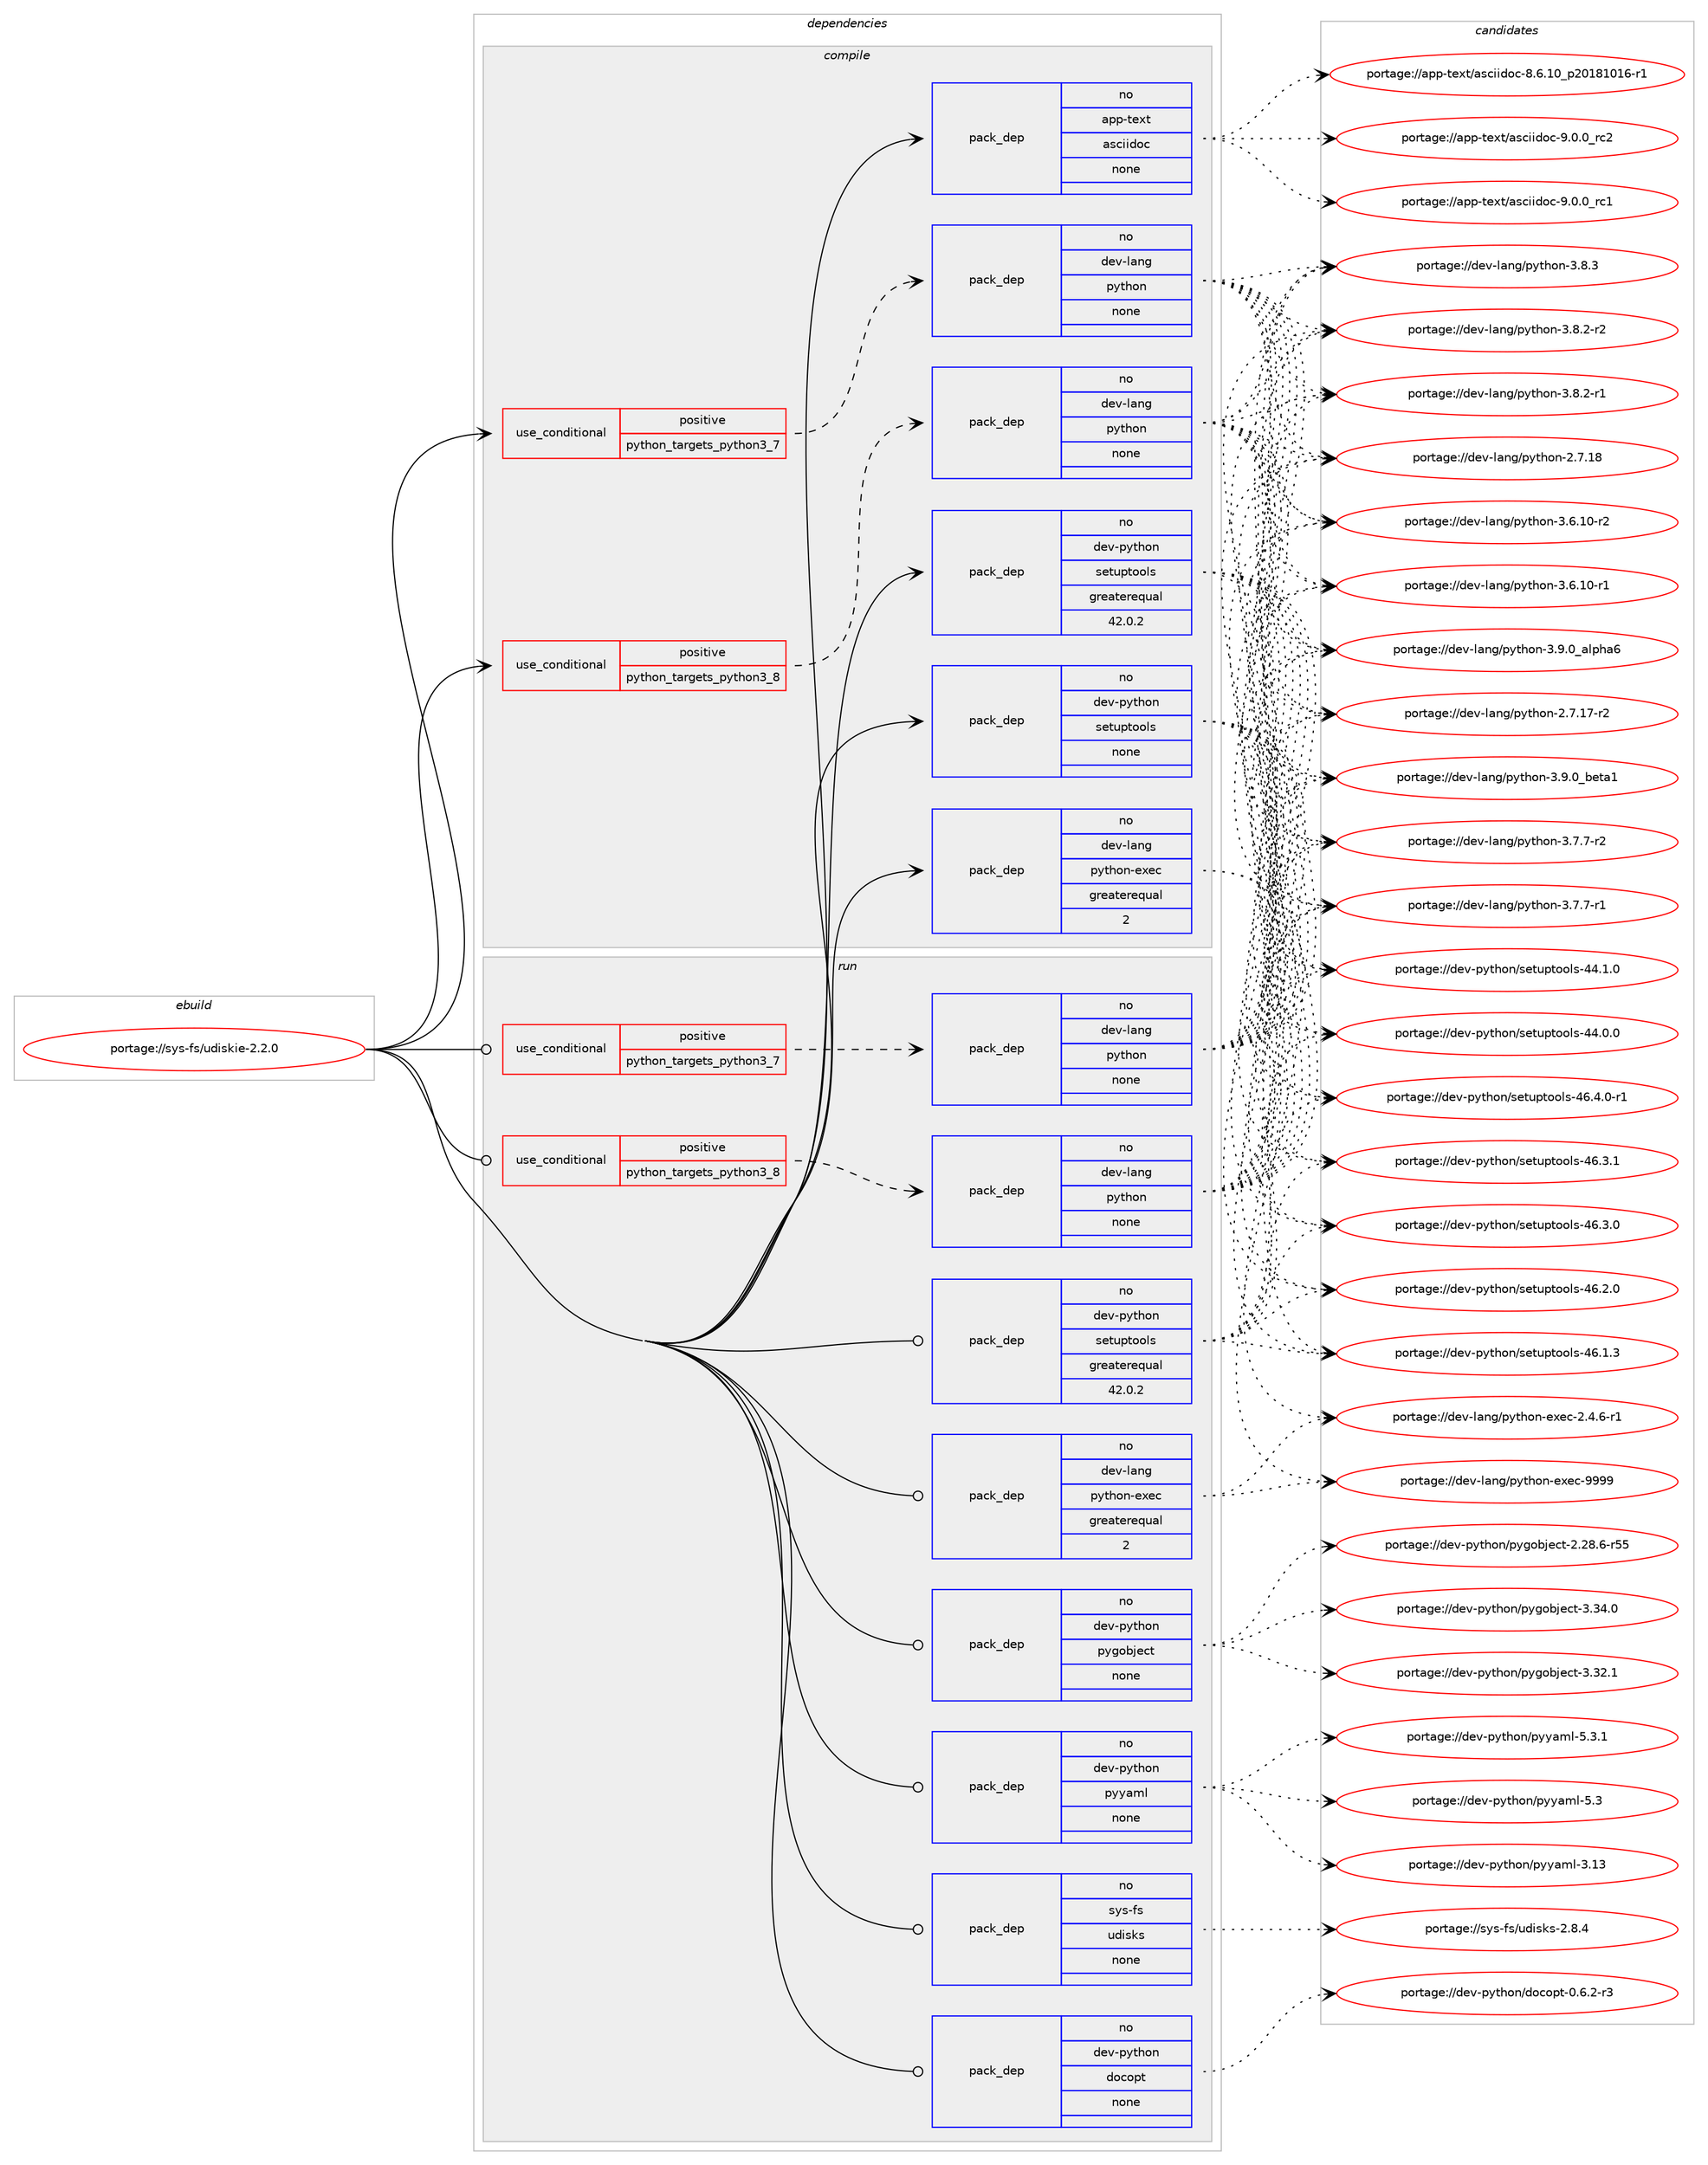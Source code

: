 digraph prolog {

# *************
# Graph options
# *************

newrank=true;
concentrate=true;
compound=true;
graph [rankdir=LR,fontname=Helvetica,fontsize=10,ranksep=1.5];#, ranksep=2.5, nodesep=0.2];
edge  [arrowhead=vee];
node  [fontname=Helvetica,fontsize=10];

# **********
# The ebuild
# **********

subgraph cluster_leftcol {
color=gray;
rank=same;
label=<<i>ebuild</i>>;
id [label="portage://sys-fs/udiskie-2.2.0", color=red, width=4, href="../sys-fs/udiskie-2.2.0.svg"];
}

# ****************
# The dependencies
# ****************

subgraph cluster_midcol {
color=gray;
label=<<i>dependencies</i>>;
subgraph cluster_compile {
fillcolor="#eeeeee";
style=filled;
label=<<i>compile</i>>;
subgraph cond513 {
dependency3605 [label=<<TABLE BORDER="0" CELLBORDER="1" CELLSPACING="0" CELLPADDING="4"><TR><TD ROWSPAN="3" CELLPADDING="10">use_conditional</TD></TR><TR><TD>positive</TD></TR><TR><TD>python_targets_python3_7</TD></TR></TABLE>>, shape=none, color=red];
subgraph pack3003 {
dependency3606 [label=<<TABLE BORDER="0" CELLBORDER="1" CELLSPACING="0" CELLPADDING="4" WIDTH="220"><TR><TD ROWSPAN="6" CELLPADDING="30">pack_dep</TD></TR><TR><TD WIDTH="110">no</TD></TR><TR><TD>dev-lang</TD></TR><TR><TD>python</TD></TR><TR><TD>none</TD></TR><TR><TD></TD></TR></TABLE>>, shape=none, color=blue];
}
dependency3605:e -> dependency3606:w [weight=20,style="dashed",arrowhead="vee"];
}
id:e -> dependency3605:w [weight=20,style="solid",arrowhead="vee"];
subgraph cond514 {
dependency3607 [label=<<TABLE BORDER="0" CELLBORDER="1" CELLSPACING="0" CELLPADDING="4"><TR><TD ROWSPAN="3" CELLPADDING="10">use_conditional</TD></TR><TR><TD>positive</TD></TR><TR><TD>python_targets_python3_8</TD></TR></TABLE>>, shape=none, color=red];
subgraph pack3004 {
dependency3608 [label=<<TABLE BORDER="0" CELLBORDER="1" CELLSPACING="0" CELLPADDING="4" WIDTH="220"><TR><TD ROWSPAN="6" CELLPADDING="30">pack_dep</TD></TR><TR><TD WIDTH="110">no</TD></TR><TR><TD>dev-lang</TD></TR><TR><TD>python</TD></TR><TR><TD>none</TD></TR><TR><TD></TD></TR></TABLE>>, shape=none, color=blue];
}
dependency3607:e -> dependency3608:w [weight=20,style="dashed",arrowhead="vee"];
}
id:e -> dependency3607:w [weight=20,style="solid",arrowhead="vee"];
subgraph pack3005 {
dependency3609 [label=<<TABLE BORDER="0" CELLBORDER="1" CELLSPACING="0" CELLPADDING="4" WIDTH="220"><TR><TD ROWSPAN="6" CELLPADDING="30">pack_dep</TD></TR><TR><TD WIDTH="110">no</TD></TR><TR><TD>app-text</TD></TR><TR><TD>asciidoc</TD></TR><TR><TD>none</TD></TR><TR><TD></TD></TR></TABLE>>, shape=none, color=blue];
}
id:e -> dependency3609:w [weight=20,style="solid",arrowhead="vee"];
subgraph pack3006 {
dependency3610 [label=<<TABLE BORDER="0" CELLBORDER="1" CELLSPACING="0" CELLPADDING="4" WIDTH="220"><TR><TD ROWSPAN="6" CELLPADDING="30">pack_dep</TD></TR><TR><TD WIDTH="110">no</TD></TR><TR><TD>dev-lang</TD></TR><TR><TD>python-exec</TD></TR><TR><TD>greaterequal</TD></TR><TR><TD>2</TD></TR></TABLE>>, shape=none, color=blue];
}
id:e -> dependency3610:w [weight=20,style="solid",arrowhead="vee"];
subgraph pack3007 {
dependency3611 [label=<<TABLE BORDER="0" CELLBORDER="1" CELLSPACING="0" CELLPADDING="4" WIDTH="220"><TR><TD ROWSPAN="6" CELLPADDING="30">pack_dep</TD></TR><TR><TD WIDTH="110">no</TD></TR><TR><TD>dev-python</TD></TR><TR><TD>setuptools</TD></TR><TR><TD>greaterequal</TD></TR><TR><TD>42.0.2</TD></TR></TABLE>>, shape=none, color=blue];
}
id:e -> dependency3611:w [weight=20,style="solid",arrowhead="vee"];
subgraph pack3008 {
dependency3612 [label=<<TABLE BORDER="0" CELLBORDER="1" CELLSPACING="0" CELLPADDING="4" WIDTH="220"><TR><TD ROWSPAN="6" CELLPADDING="30">pack_dep</TD></TR><TR><TD WIDTH="110">no</TD></TR><TR><TD>dev-python</TD></TR><TR><TD>setuptools</TD></TR><TR><TD>none</TD></TR><TR><TD></TD></TR></TABLE>>, shape=none, color=blue];
}
id:e -> dependency3612:w [weight=20,style="solid",arrowhead="vee"];
}
subgraph cluster_compileandrun {
fillcolor="#eeeeee";
style=filled;
label=<<i>compile and run</i>>;
}
subgraph cluster_run {
fillcolor="#eeeeee";
style=filled;
label=<<i>run</i>>;
subgraph cond515 {
dependency3613 [label=<<TABLE BORDER="0" CELLBORDER="1" CELLSPACING="0" CELLPADDING="4"><TR><TD ROWSPAN="3" CELLPADDING="10">use_conditional</TD></TR><TR><TD>positive</TD></TR><TR><TD>python_targets_python3_7</TD></TR></TABLE>>, shape=none, color=red];
subgraph pack3009 {
dependency3614 [label=<<TABLE BORDER="0" CELLBORDER="1" CELLSPACING="0" CELLPADDING="4" WIDTH="220"><TR><TD ROWSPAN="6" CELLPADDING="30">pack_dep</TD></TR><TR><TD WIDTH="110">no</TD></TR><TR><TD>dev-lang</TD></TR><TR><TD>python</TD></TR><TR><TD>none</TD></TR><TR><TD></TD></TR></TABLE>>, shape=none, color=blue];
}
dependency3613:e -> dependency3614:w [weight=20,style="dashed",arrowhead="vee"];
}
id:e -> dependency3613:w [weight=20,style="solid",arrowhead="odot"];
subgraph cond516 {
dependency3615 [label=<<TABLE BORDER="0" CELLBORDER="1" CELLSPACING="0" CELLPADDING="4"><TR><TD ROWSPAN="3" CELLPADDING="10">use_conditional</TD></TR><TR><TD>positive</TD></TR><TR><TD>python_targets_python3_8</TD></TR></TABLE>>, shape=none, color=red];
subgraph pack3010 {
dependency3616 [label=<<TABLE BORDER="0" CELLBORDER="1" CELLSPACING="0" CELLPADDING="4" WIDTH="220"><TR><TD ROWSPAN="6" CELLPADDING="30">pack_dep</TD></TR><TR><TD WIDTH="110">no</TD></TR><TR><TD>dev-lang</TD></TR><TR><TD>python</TD></TR><TR><TD>none</TD></TR><TR><TD></TD></TR></TABLE>>, shape=none, color=blue];
}
dependency3615:e -> dependency3616:w [weight=20,style="dashed",arrowhead="vee"];
}
id:e -> dependency3615:w [weight=20,style="solid",arrowhead="odot"];
subgraph pack3011 {
dependency3617 [label=<<TABLE BORDER="0" CELLBORDER="1" CELLSPACING="0" CELLPADDING="4" WIDTH="220"><TR><TD ROWSPAN="6" CELLPADDING="30">pack_dep</TD></TR><TR><TD WIDTH="110">no</TD></TR><TR><TD>dev-lang</TD></TR><TR><TD>python-exec</TD></TR><TR><TD>greaterequal</TD></TR><TR><TD>2</TD></TR></TABLE>>, shape=none, color=blue];
}
id:e -> dependency3617:w [weight=20,style="solid",arrowhead="odot"];
subgraph pack3012 {
dependency3618 [label=<<TABLE BORDER="0" CELLBORDER="1" CELLSPACING="0" CELLPADDING="4" WIDTH="220"><TR><TD ROWSPAN="6" CELLPADDING="30">pack_dep</TD></TR><TR><TD WIDTH="110">no</TD></TR><TR><TD>dev-python</TD></TR><TR><TD>docopt</TD></TR><TR><TD>none</TD></TR><TR><TD></TD></TR></TABLE>>, shape=none, color=blue];
}
id:e -> dependency3618:w [weight=20,style="solid",arrowhead="odot"];
subgraph pack3013 {
dependency3619 [label=<<TABLE BORDER="0" CELLBORDER="1" CELLSPACING="0" CELLPADDING="4" WIDTH="220"><TR><TD ROWSPAN="6" CELLPADDING="30">pack_dep</TD></TR><TR><TD WIDTH="110">no</TD></TR><TR><TD>dev-python</TD></TR><TR><TD>pygobject</TD></TR><TR><TD>none</TD></TR><TR><TD></TD></TR></TABLE>>, shape=none, color=blue];
}
id:e -> dependency3619:w [weight=20,style="solid",arrowhead="odot"];
subgraph pack3014 {
dependency3620 [label=<<TABLE BORDER="0" CELLBORDER="1" CELLSPACING="0" CELLPADDING="4" WIDTH="220"><TR><TD ROWSPAN="6" CELLPADDING="30">pack_dep</TD></TR><TR><TD WIDTH="110">no</TD></TR><TR><TD>dev-python</TD></TR><TR><TD>pyyaml</TD></TR><TR><TD>none</TD></TR><TR><TD></TD></TR></TABLE>>, shape=none, color=blue];
}
id:e -> dependency3620:w [weight=20,style="solid",arrowhead="odot"];
subgraph pack3015 {
dependency3621 [label=<<TABLE BORDER="0" CELLBORDER="1" CELLSPACING="0" CELLPADDING="4" WIDTH="220"><TR><TD ROWSPAN="6" CELLPADDING="30">pack_dep</TD></TR><TR><TD WIDTH="110">no</TD></TR><TR><TD>dev-python</TD></TR><TR><TD>setuptools</TD></TR><TR><TD>greaterequal</TD></TR><TR><TD>42.0.2</TD></TR></TABLE>>, shape=none, color=blue];
}
id:e -> dependency3621:w [weight=20,style="solid",arrowhead="odot"];
subgraph pack3016 {
dependency3622 [label=<<TABLE BORDER="0" CELLBORDER="1" CELLSPACING="0" CELLPADDING="4" WIDTH="220"><TR><TD ROWSPAN="6" CELLPADDING="30">pack_dep</TD></TR><TR><TD WIDTH="110">no</TD></TR><TR><TD>sys-fs</TD></TR><TR><TD>udisks</TD></TR><TR><TD>none</TD></TR><TR><TD></TD></TR></TABLE>>, shape=none, color=blue];
}
id:e -> dependency3622:w [weight=20,style="solid",arrowhead="odot"];
}
}

# **************
# The candidates
# **************

subgraph cluster_choices {
rank=same;
color=gray;
label=<<i>candidates</i>>;

subgraph choice3003 {
color=black;
nodesep=1;
choice10010111845108971101034711212111610411111045514657464895981011169749 [label="portage://dev-lang/python-3.9.0_beta1", color=red, width=4,href="../dev-lang/python-3.9.0_beta1.svg"];
choice10010111845108971101034711212111610411111045514657464895971081121049754 [label="portage://dev-lang/python-3.9.0_alpha6", color=red, width=4,href="../dev-lang/python-3.9.0_alpha6.svg"];
choice100101118451089711010347112121116104111110455146564651 [label="portage://dev-lang/python-3.8.3", color=red, width=4,href="../dev-lang/python-3.8.3.svg"];
choice1001011184510897110103471121211161041111104551465646504511450 [label="portage://dev-lang/python-3.8.2-r2", color=red, width=4,href="../dev-lang/python-3.8.2-r2.svg"];
choice1001011184510897110103471121211161041111104551465646504511449 [label="portage://dev-lang/python-3.8.2-r1", color=red, width=4,href="../dev-lang/python-3.8.2-r1.svg"];
choice1001011184510897110103471121211161041111104551465546554511450 [label="portage://dev-lang/python-3.7.7-r2", color=red, width=4,href="../dev-lang/python-3.7.7-r2.svg"];
choice1001011184510897110103471121211161041111104551465546554511449 [label="portage://dev-lang/python-3.7.7-r1", color=red, width=4,href="../dev-lang/python-3.7.7-r1.svg"];
choice100101118451089711010347112121116104111110455146544649484511450 [label="portage://dev-lang/python-3.6.10-r2", color=red, width=4,href="../dev-lang/python-3.6.10-r2.svg"];
choice100101118451089711010347112121116104111110455146544649484511449 [label="portage://dev-lang/python-3.6.10-r1", color=red, width=4,href="../dev-lang/python-3.6.10-r1.svg"];
choice10010111845108971101034711212111610411111045504655464956 [label="portage://dev-lang/python-2.7.18", color=red, width=4,href="../dev-lang/python-2.7.18.svg"];
choice100101118451089711010347112121116104111110455046554649554511450 [label="portage://dev-lang/python-2.7.17-r2", color=red, width=4,href="../dev-lang/python-2.7.17-r2.svg"];
dependency3606:e -> choice10010111845108971101034711212111610411111045514657464895981011169749:w [style=dotted,weight="100"];
dependency3606:e -> choice10010111845108971101034711212111610411111045514657464895971081121049754:w [style=dotted,weight="100"];
dependency3606:e -> choice100101118451089711010347112121116104111110455146564651:w [style=dotted,weight="100"];
dependency3606:e -> choice1001011184510897110103471121211161041111104551465646504511450:w [style=dotted,weight="100"];
dependency3606:e -> choice1001011184510897110103471121211161041111104551465646504511449:w [style=dotted,weight="100"];
dependency3606:e -> choice1001011184510897110103471121211161041111104551465546554511450:w [style=dotted,weight="100"];
dependency3606:e -> choice1001011184510897110103471121211161041111104551465546554511449:w [style=dotted,weight="100"];
dependency3606:e -> choice100101118451089711010347112121116104111110455146544649484511450:w [style=dotted,weight="100"];
dependency3606:e -> choice100101118451089711010347112121116104111110455146544649484511449:w [style=dotted,weight="100"];
dependency3606:e -> choice10010111845108971101034711212111610411111045504655464956:w [style=dotted,weight="100"];
dependency3606:e -> choice100101118451089711010347112121116104111110455046554649554511450:w [style=dotted,weight="100"];
}
subgraph choice3004 {
color=black;
nodesep=1;
choice10010111845108971101034711212111610411111045514657464895981011169749 [label="portage://dev-lang/python-3.9.0_beta1", color=red, width=4,href="../dev-lang/python-3.9.0_beta1.svg"];
choice10010111845108971101034711212111610411111045514657464895971081121049754 [label="portage://dev-lang/python-3.9.0_alpha6", color=red, width=4,href="../dev-lang/python-3.9.0_alpha6.svg"];
choice100101118451089711010347112121116104111110455146564651 [label="portage://dev-lang/python-3.8.3", color=red, width=4,href="../dev-lang/python-3.8.3.svg"];
choice1001011184510897110103471121211161041111104551465646504511450 [label="portage://dev-lang/python-3.8.2-r2", color=red, width=4,href="../dev-lang/python-3.8.2-r2.svg"];
choice1001011184510897110103471121211161041111104551465646504511449 [label="portage://dev-lang/python-3.8.2-r1", color=red, width=4,href="../dev-lang/python-3.8.2-r1.svg"];
choice1001011184510897110103471121211161041111104551465546554511450 [label="portage://dev-lang/python-3.7.7-r2", color=red, width=4,href="../dev-lang/python-3.7.7-r2.svg"];
choice1001011184510897110103471121211161041111104551465546554511449 [label="portage://dev-lang/python-3.7.7-r1", color=red, width=4,href="../dev-lang/python-3.7.7-r1.svg"];
choice100101118451089711010347112121116104111110455146544649484511450 [label="portage://dev-lang/python-3.6.10-r2", color=red, width=4,href="../dev-lang/python-3.6.10-r2.svg"];
choice100101118451089711010347112121116104111110455146544649484511449 [label="portage://dev-lang/python-3.6.10-r1", color=red, width=4,href="../dev-lang/python-3.6.10-r1.svg"];
choice10010111845108971101034711212111610411111045504655464956 [label="portage://dev-lang/python-2.7.18", color=red, width=4,href="../dev-lang/python-2.7.18.svg"];
choice100101118451089711010347112121116104111110455046554649554511450 [label="portage://dev-lang/python-2.7.17-r2", color=red, width=4,href="../dev-lang/python-2.7.17-r2.svg"];
dependency3608:e -> choice10010111845108971101034711212111610411111045514657464895981011169749:w [style=dotted,weight="100"];
dependency3608:e -> choice10010111845108971101034711212111610411111045514657464895971081121049754:w [style=dotted,weight="100"];
dependency3608:e -> choice100101118451089711010347112121116104111110455146564651:w [style=dotted,weight="100"];
dependency3608:e -> choice1001011184510897110103471121211161041111104551465646504511450:w [style=dotted,weight="100"];
dependency3608:e -> choice1001011184510897110103471121211161041111104551465646504511449:w [style=dotted,weight="100"];
dependency3608:e -> choice1001011184510897110103471121211161041111104551465546554511450:w [style=dotted,weight="100"];
dependency3608:e -> choice1001011184510897110103471121211161041111104551465546554511449:w [style=dotted,weight="100"];
dependency3608:e -> choice100101118451089711010347112121116104111110455146544649484511450:w [style=dotted,weight="100"];
dependency3608:e -> choice100101118451089711010347112121116104111110455146544649484511449:w [style=dotted,weight="100"];
dependency3608:e -> choice10010111845108971101034711212111610411111045504655464956:w [style=dotted,weight="100"];
dependency3608:e -> choice100101118451089711010347112121116104111110455046554649554511450:w [style=dotted,weight="100"];
}
subgraph choice3005 {
color=black;
nodesep=1;
choice971121124511610112011647971159910510510011199455746484648951149950 [label="portage://app-text/asciidoc-9.0.0_rc2", color=red, width=4,href="../app-text/asciidoc-9.0.0_rc2.svg"];
choice971121124511610112011647971159910510510011199455746484648951149949 [label="portage://app-text/asciidoc-9.0.0_rc1", color=red, width=4,href="../app-text/asciidoc-9.0.0_rc1.svg"];
choice971121124511610112011647971159910510510011199455646544649489511250484956494849544511449 [label="portage://app-text/asciidoc-8.6.10_p20181016-r1", color=red, width=4,href="../app-text/asciidoc-8.6.10_p20181016-r1.svg"];
dependency3609:e -> choice971121124511610112011647971159910510510011199455746484648951149950:w [style=dotted,weight="100"];
dependency3609:e -> choice971121124511610112011647971159910510510011199455746484648951149949:w [style=dotted,weight="100"];
dependency3609:e -> choice971121124511610112011647971159910510510011199455646544649489511250484956494849544511449:w [style=dotted,weight="100"];
}
subgraph choice3006 {
color=black;
nodesep=1;
choice10010111845108971101034711212111610411111045101120101994557575757 [label="portage://dev-lang/python-exec-9999", color=red, width=4,href="../dev-lang/python-exec-9999.svg"];
choice10010111845108971101034711212111610411111045101120101994550465246544511449 [label="portage://dev-lang/python-exec-2.4.6-r1", color=red, width=4,href="../dev-lang/python-exec-2.4.6-r1.svg"];
dependency3610:e -> choice10010111845108971101034711212111610411111045101120101994557575757:w [style=dotted,weight="100"];
dependency3610:e -> choice10010111845108971101034711212111610411111045101120101994550465246544511449:w [style=dotted,weight="100"];
}
subgraph choice3007 {
color=black;
nodesep=1;
choice1001011184511212111610411111047115101116117112116111111108115455254465246484511449 [label="portage://dev-python/setuptools-46.4.0-r1", color=red, width=4,href="../dev-python/setuptools-46.4.0-r1.svg"];
choice100101118451121211161041111104711510111611711211611111110811545525446514649 [label="portage://dev-python/setuptools-46.3.1", color=red, width=4,href="../dev-python/setuptools-46.3.1.svg"];
choice100101118451121211161041111104711510111611711211611111110811545525446514648 [label="portage://dev-python/setuptools-46.3.0", color=red, width=4,href="../dev-python/setuptools-46.3.0.svg"];
choice100101118451121211161041111104711510111611711211611111110811545525446504648 [label="portage://dev-python/setuptools-46.2.0", color=red, width=4,href="../dev-python/setuptools-46.2.0.svg"];
choice100101118451121211161041111104711510111611711211611111110811545525446494651 [label="portage://dev-python/setuptools-46.1.3", color=red, width=4,href="../dev-python/setuptools-46.1.3.svg"];
choice100101118451121211161041111104711510111611711211611111110811545525246494648 [label="portage://dev-python/setuptools-44.1.0", color=red, width=4,href="../dev-python/setuptools-44.1.0.svg"];
choice100101118451121211161041111104711510111611711211611111110811545525246484648 [label="portage://dev-python/setuptools-44.0.0", color=red, width=4,href="../dev-python/setuptools-44.0.0.svg"];
dependency3611:e -> choice1001011184511212111610411111047115101116117112116111111108115455254465246484511449:w [style=dotted,weight="100"];
dependency3611:e -> choice100101118451121211161041111104711510111611711211611111110811545525446514649:w [style=dotted,weight="100"];
dependency3611:e -> choice100101118451121211161041111104711510111611711211611111110811545525446514648:w [style=dotted,weight="100"];
dependency3611:e -> choice100101118451121211161041111104711510111611711211611111110811545525446504648:w [style=dotted,weight="100"];
dependency3611:e -> choice100101118451121211161041111104711510111611711211611111110811545525446494651:w [style=dotted,weight="100"];
dependency3611:e -> choice100101118451121211161041111104711510111611711211611111110811545525246494648:w [style=dotted,weight="100"];
dependency3611:e -> choice100101118451121211161041111104711510111611711211611111110811545525246484648:w [style=dotted,weight="100"];
}
subgraph choice3008 {
color=black;
nodesep=1;
choice1001011184511212111610411111047115101116117112116111111108115455254465246484511449 [label="portage://dev-python/setuptools-46.4.0-r1", color=red, width=4,href="../dev-python/setuptools-46.4.0-r1.svg"];
choice100101118451121211161041111104711510111611711211611111110811545525446514649 [label="portage://dev-python/setuptools-46.3.1", color=red, width=4,href="../dev-python/setuptools-46.3.1.svg"];
choice100101118451121211161041111104711510111611711211611111110811545525446514648 [label="portage://dev-python/setuptools-46.3.0", color=red, width=4,href="../dev-python/setuptools-46.3.0.svg"];
choice100101118451121211161041111104711510111611711211611111110811545525446504648 [label="portage://dev-python/setuptools-46.2.0", color=red, width=4,href="../dev-python/setuptools-46.2.0.svg"];
choice100101118451121211161041111104711510111611711211611111110811545525446494651 [label="portage://dev-python/setuptools-46.1.3", color=red, width=4,href="../dev-python/setuptools-46.1.3.svg"];
choice100101118451121211161041111104711510111611711211611111110811545525246494648 [label="portage://dev-python/setuptools-44.1.0", color=red, width=4,href="../dev-python/setuptools-44.1.0.svg"];
choice100101118451121211161041111104711510111611711211611111110811545525246484648 [label="portage://dev-python/setuptools-44.0.0", color=red, width=4,href="../dev-python/setuptools-44.0.0.svg"];
dependency3612:e -> choice1001011184511212111610411111047115101116117112116111111108115455254465246484511449:w [style=dotted,weight="100"];
dependency3612:e -> choice100101118451121211161041111104711510111611711211611111110811545525446514649:w [style=dotted,weight="100"];
dependency3612:e -> choice100101118451121211161041111104711510111611711211611111110811545525446514648:w [style=dotted,weight="100"];
dependency3612:e -> choice100101118451121211161041111104711510111611711211611111110811545525446504648:w [style=dotted,weight="100"];
dependency3612:e -> choice100101118451121211161041111104711510111611711211611111110811545525446494651:w [style=dotted,weight="100"];
dependency3612:e -> choice100101118451121211161041111104711510111611711211611111110811545525246494648:w [style=dotted,weight="100"];
dependency3612:e -> choice100101118451121211161041111104711510111611711211611111110811545525246484648:w [style=dotted,weight="100"];
}
subgraph choice3009 {
color=black;
nodesep=1;
choice10010111845108971101034711212111610411111045514657464895981011169749 [label="portage://dev-lang/python-3.9.0_beta1", color=red, width=4,href="../dev-lang/python-3.9.0_beta1.svg"];
choice10010111845108971101034711212111610411111045514657464895971081121049754 [label="portage://dev-lang/python-3.9.0_alpha6", color=red, width=4,href="../dev-lang/python-3.9.0_alpha6.svg"];
choice100101118451089711010347112121116104111110455146564651 [label="portage://dev-lang/python-3.8.3", color=red, width=4,href="../dev-lang/python-3.8.3.svg"];
choice1001011184510897110103471121211161041111104551465646504511450 [label="portage://dev-lang/python-3.8.2-r2", color=red, width=4,href="../dev-lang/python-3.8.2-r2.svg"];
choice1001011184510897110103471121211161041111104551465646504511449 [label="portage://dev-lang/python-3.8.2-r1", color=red, width=4,href="../dev-lang/python-3.8.2-r1.svg"];
choice1001011184510897110103471121211161041111104551465546554511450 [label="portage://dev-lang/python-3.7.7-r2", color=red, width=4,href="../dev-lang/python-3.7.7-r2.svg"];
choice1001011184510897110103471121211161041111104551465546554511449 [label="portage://dev-lang/python-3.7.7-r1", color=red, width=4,href="../dev-lang/python-3.7.7-r1.svg"];
choice100101118451089711010347112121116104111110455146544649484511450 [label="portage://dev-lang/python-3.6.10-r2", color=red, width=4,href="../dev-lang/python-3.6.10-r2.svg"];
choice100101118451089711010347112121116104111110455146544649484511449 [label="portage://dev-lang/python-3.6.10-r1", color=red, width=4,href="../dev-lang/python-3.6.10-r1.svg"];
choice10010111845108971101034711212111610411111045504655464956 [label="portage://dev-lang/python-2.7.18", color=red, width=4,href="../dev-lang/python-2.7.18.svg"];
choice100101118451089711010347112121116104111110455046554649554511450 [label="portage://dev-lang/python-2.7.17-r2", color=red, width=4,href="../dev-lang/python-2.7.17-r2.svg"];
dependency3614:e -> choice10010111845108971101034711212111610411111045514657464895981011169749:w [style=dotted,weight="100"];
dependency3614:e -> choice10010111845108971101034711212111610411111045514657464895971081121049754:w [style=dotted,weight="100"];
dependency3614:e -> choice100101118451089711010347112121116104111110455146564651:w [style=dotted,weight="100"];
dependency3614:e -> choice1001011184510897110103471121211161041111104551465646504511450:w [style=dotted,weight="100"];
dependency3614:e -> choice1001011184510897110103471121211161041111104551465646504511449:w [style=dotted,weight="100"];
dependency3614:e -> choice1001011184510897110103471121211161041111104551465546554511450:w [style=dotted,weight="100"];
dependency3614:e -> choice1001011184510897110103471121211161041111104551465546554511449:w [style=dotted,weight="100"];
dependency3614:e -> choice100101118451089711010347112121116104111110455146544649484511450:w [style=dotted,weight="100"];
dependency3614:e -> choice100101118451089711010347112121116104111110455146544649484511449:w [style=dotted,weight="100"];
dependency3614:e -> choice10010111845108971101034711212111610411111045504655464956:w [style=dotted,weight="100"];
dependency3614:e -> choice100101118451089711010347112121116104111110455046554649554511450:w [style=dotted,weight="100"];
}
subgraph choice3010 {
color=black;
nodesep=1;
choice10010111845108971101034711212111610411111045514657464895981011169749 [label="portage://dev-lang/python-3.9.0_beta1", color=red, width=4,href="../dev-lang/python-3.9.0_beta1.svg"];
choice10010111845108971101034711212111610411111045514657464895971081121049754 [label="portage://dev-lang/python-3.9.0_alpha6", color=red, width=4,href="../dev-lang/python-3.9.0_alpha6.svg"];
choice100101118451089711010347112121116104111110455146564651 [label="portage://dev-lang/python-3.8.3", color=red, width=4,href="../dev-lang/python-3.8.3.svg"];
choice1001011184510897110103471121211161041111104551465646504511450 [label="portage://dev-lang/python-3.8.2-r2", color=red, width=4,href="../dev-lang/python-3.8.2-r2.svg"];
choice1001011184510897110103471121211161041111104551465646504511449 [label="portage://dev-lang/python-3.8.2-r1", color=red, width=4,href="../dev-lang/python-3.8.2-r1.svg"];
choice1001011184510897110103471121211161041111104551465546554511450 [label="portage://dev-lang/python-3.7.7-r2", color=red, width=4,href="../dev-lang/python-3.7.7-r2.svg"];
choice1001011184510897110103471121211161041111104551465546554511449 [label="portage://dev-lang/python-3.7.7-r1", color=red, width=4,href="../dev-lang/python-3.7.7-r1.svg"];
choice100101118451089711010347112121116104111110455146544649484511450 [label="portage://dev-lang/python-3.6.10-r2", color=red, width=4,href="../dev-lang/python-3.6.10-r2.svg"];
choice100101118451089711010347112121116104111110455146544649484511449 [label="portage://dev-lang/python-3.6.10-r1", color=red, width=4,href="../dev-lang/python-3.6.10-r1.svg"];
choice10010111845108971101034711212111610411111045504655464956 [label="portage://dev-lang/python-2.7.18", color=red, width=4,href="../dev-lang/python-2.7.18.svg"];
choice100101118451089711010347112121116104111110455046554649554511450 [label="portage://dev-lang/python-2.7.17-r2", color=red, width=4,href="../dev-lang/python-2.7.17-r2.svg"];
dependency3616:e -> choice10010111845108971101034711212111610411111045514657464895981011169749:w [style=dotted,weight="100"];
dependency3616:e -> choice10010111845108971101034711212111610411111045514657464895971081121049754:w [style=dotted,weight="100"];
dependency3616:e -> choice100101118451089711010347112121116104111110455146564651:w [style=dotted,weight="100"];
dependency3616:e -> choice1001011184510897110103471121211161041111104551465646504511450:w [style=dotted,weight="100"];
dependency3616:e -> choice1001011184510897110103471121211161041111104551465646504511449:w [style=dotted,weight="100"];
dependency3616:e -> choice1001011184510897110103471121211161041111104551465546554511450:w [style=dotted,weight="100"];
dependency3616:e -> choice1001011184510897110103471121211161041111104551465546554511449:w [style=dotted,weight="100"];
dependency3616:e -> choice100101118451089711010347112121116104111110455146544649484511450:w [style=dotted,weight="100"];
dependency3616:e -> choice100101118451089711010347112121116104111110455146544649484511449:w [style=dotted,weight="100"];
dependency3616:e -> choice10010111845108971101034711212111610411111045504655464956:w [style=dotted,weight="100"];
dependency3616:e -> choice100101118451089711010347112121116104111110455046554649554511450:w [style=dotted,weight="100"];
}
subgraph choice3011 {
color=black;
nodesep=1;
choice10010111845108971101034711212111610411111045101120101994557575757 [label="portage://dev-lang/python-exec-9999", color=red, width=4,href="../dev-lang/python-exec-9999.svg"];
choice10010111845108971101034711212111610411111045101120101994550465246544511449 [label="portage://dev-lang/python-exec-2.4.6-r1", color=red, width=4,href="../dev-lang/python-exec-2.4.6-r1.svg"];
dependency3617:e -> choice10010111845108971101034711212111610411111045101120101994557575757:w [style=dotted,weight="100"];
dependency3617:e -> choice10010111845108971101034711212111610411111045101120101994550465246544511449:w [style=dotted,weight="100"];
}
subgraph choice3012 {
color=black;
nodesep=1;
choice1001011184511212111610411111047100111991111121164548465446504511451 [label="portage://dev-python/docopt-0.6.2-r3", color=red, width=4,href="../dev-python/docopt-0.6.2-r3.svg"];
dependency3618:e -> choice1001011184511212111610411111047100111991111121164548465446504511451:w [style=dotted,weight="100"];
}
subgraph choice3013 {
color=black;
nodesep=1;
choice1001011184511212111610411111047112121103111981061019911645514651524648 [label="portage://dev-python/pygobject-3.34.0", color=red, width=4,href="../dev-python/pygobject-3.34.0.svg"];
choice1001011184511212111610411111047112121103111981061019911645514651504649 [label="portage://dev-python/pygobject-3.32.1", color=red, width=4,href="../dev-python/pygobject-3.32.1.svg"];
choice1001011184511212111610411111047112121103111981061019911645504650564654451145353 [label="portage://dev-python/pygobject-2.28.6-r55", color=red, width=4,href="../dev-python/pygobject-2.28.6-r55.svg"];
dependency3619:e -> choice1001011184511212111610411111047112121103111981061019911645514651524648:w [style=dotted,weight="100"];
dependency3619:e -> choice1001011184511212111610411111047112121103111981061019911645514651504649:w [style=dotted,weight="100"];
dependency3619:e -> choice1001011184511212111610411111047112121103111981061019911645504650564654451145353:w [style=dotted,weight="100"];
}
subgraph choice3014 {
color=black;
nodesep=1;
choice100101118451121211161041111104711212112197109108455346514649 [label="portage://dev-python/pyyaml-5.3.1", color=red, width=4,href="../dev-python/pyyaml-5.3.1.svg"];
choice10010111845112121116104111110471121211219710910845534651 [label="portage://dev-python/pyyaml-5.3", color=red, width=4,href="../dev-python/pyyaml-5.3.svg"];
choice1001011184511212111610411111047112121121971091084551464951 [label="portage://dev-python/pyyaml-3.13", color=red, width=4,href="../dev-python/pyyaml-3.13.svg"];
dependency3620:e -> choice100101118451121211161041111104711212112197109108455346514649:w [style=dotted,weight="100"];
dependency3620:e -> choice10010111845112121116104111110471121211219710910845534651:w [style=dotted,weight="100"];
dependency3620:e -> choice1001011184511212111610411111047112121121971091084551464951:w [style=dotted,weight="100"];
}
subgraph choice3015 {
color=black;
nodesep=1;
choice1001011184511212111610411111047115101116117112116111111108115455254465246484511449 [label="portage://dev-python/setuptools-46.4.0-r1", color=red, width=4,href="../dev-python/setuptools-46.4.0-r1.svg"];
choice100101118451121211161041111104711510111611711211611111110811545525446514649 [label="portage://dev-python/setuptools-46.3.1", color=red, width=4,href="../dev-python/setuptools-46.3.1.svg"];
choice100101118451121211161041111104711510111611711211611111110811545525446514648 [label="portage://dev-python/setuptools-46.3.0", color=red, width=4,href="../dev-python/setuptools-46.3.0.svg"];
choice100101118451121211161041111104711510111611711211611111110811545525446504648 [label="portage://dev-python/setuptools-46.2.0", color=red, width=4,href="../dev-python/setuptools-46.2.0.svg"];
choice100101118451121211161041111104711510111611711211611111110811545525446494651 [label="portage://dev-python/setuptools-46.1.3", color=red, width=4,href="../dev-python/setuptools-46.1.3.svg"];
choice100101118451121211161041111104711510111611711211611111110811545525246494648 [label="portage://dev-python/setuptools-44.1.0", color=red, width=4,href="../dev-python/setuptools-44.1.0.svg"];
choice100101118451121211161041111104711510111611711211611111110811545525246484648 [label="portage://dev-python/setuptools-44.0.0", color=red, width=4,href="../dev-python/setuptools-44.0.0.svg"];
dependency3621:e -> choice1001011184511212111610411111047115101116117112116111111108115455254465246484511449:w [style=dotted,weight="100"];
dependency3621:e -> choice100101118451121211161041111104711510111611711211611111110811545525446514649:w [style=dotted,weight="100"];
dependency3621:e -> choice100101118451121211161041111104711510111611711211611111110811545525446514648:w [style=dotted,weight="100"];
dependency3621:e -> choice100101118451121211161041111104711510111611711211611111110811545525446504648:w [style=dotted,weight="100"];
dependency3621:e -> choice100101118451121211161041111104711510111611711211611111110811545525446494651:w [style=dotted,weight="100"];
dependency3621:e -> choice100101118451121211161041111104711510111611711211611111110811545525246494648:w [style=dotted,weight="100"];
dependency3621:e -> choice100101118451121211161041111104711510111611711211611111110811545525246484648:w [style=dotted,weight="100"];
}
subgraph choice3016 {
color=black;
nodesep=1;
choice1151211154510211547117100105115107115455046564652 [label="portage://sys-fs/udisks-2.8.4", color=red, width=4,href="../sys-fs/udisks-2.8.4.svg"];
dependency3622:e -> choice1151211154510211547117100105115107115455046564652:w [style=dotted,weight="100"];
}
}

}
